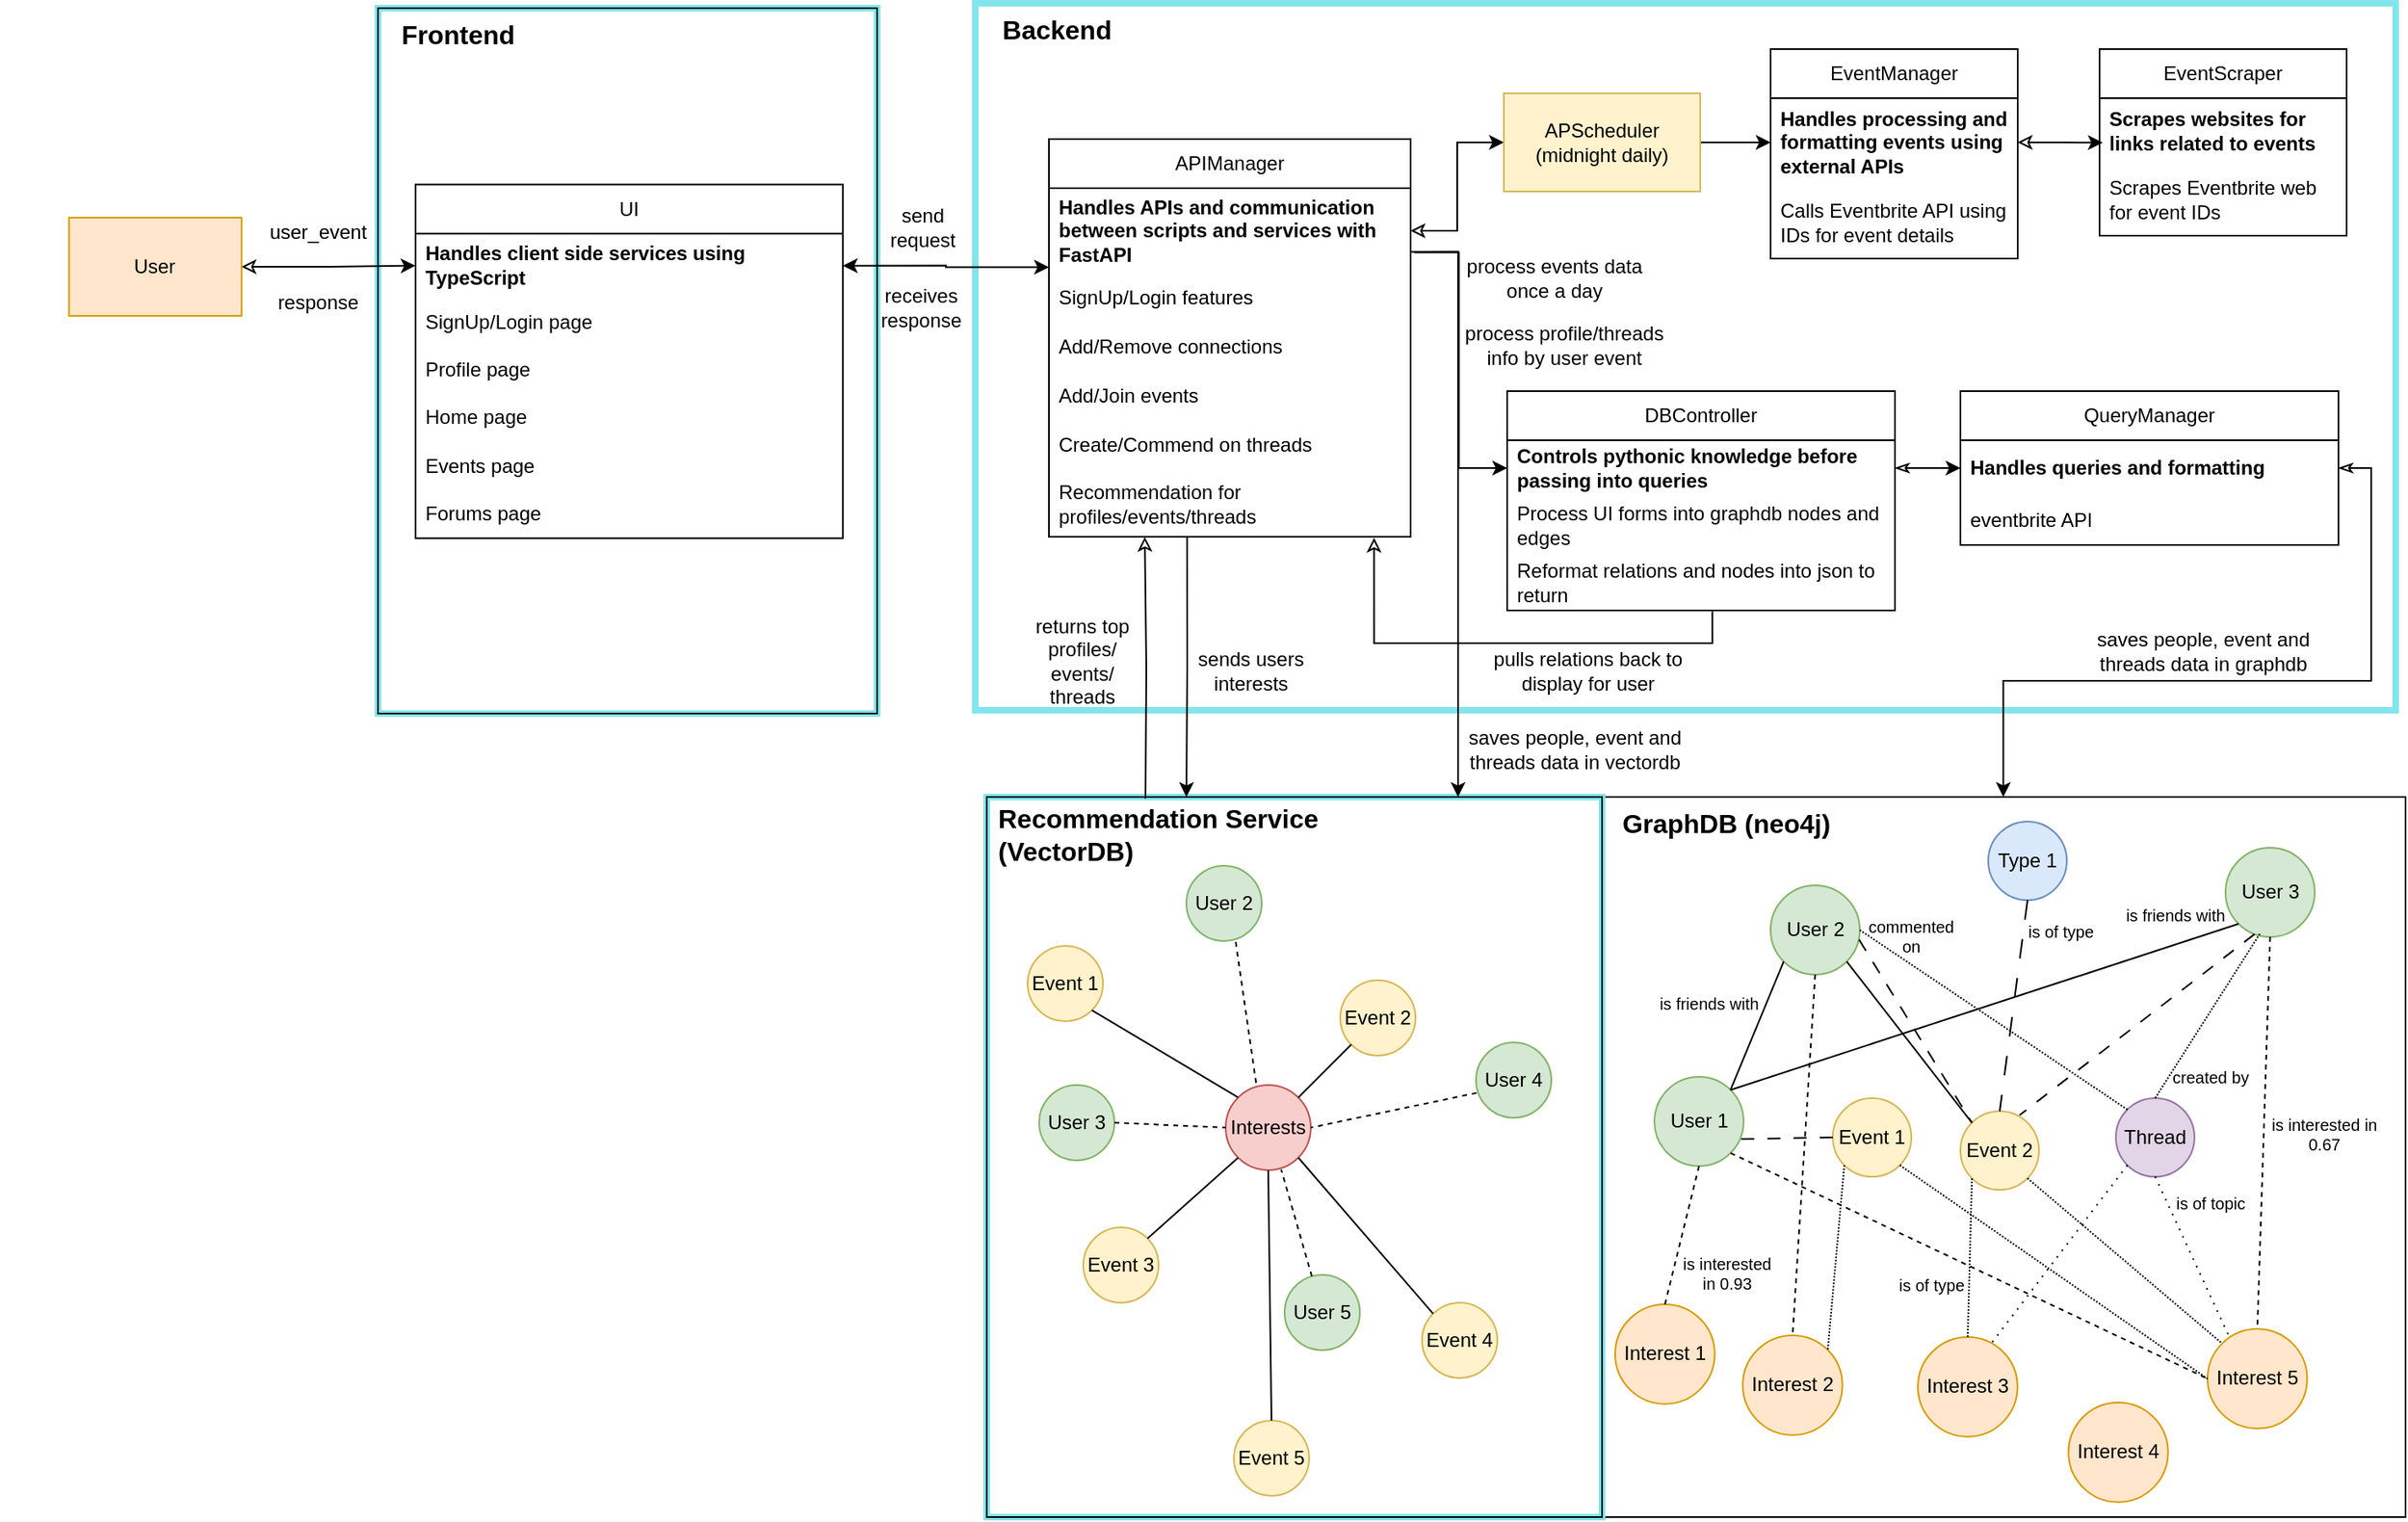 <mxfile version="26.0.14">
  <diagram name="Page-1" id="p_CH6QeepOM8WfI_RDpC">
    <mxGraphModel dx="1866" dy="525" grid="0" gridSize="10" guides="0" tooltips="1" connect="1" arrows="1" fold="1" page="0" pageScale="1" pageWidth="850" pageHeight="1100" math="0" shadow="0">
      <root>
        <mxCell id="0" />
        <mxCell id="1" parent="0" />
        <mxCell id="Jm47MydlCzY3dooI6Hed-61" value="" style="group" vertex="1" connectable="0" parent="1">
          <mxGeometry x="978" y="524" width="491" height="440" as="geometry" />
        </mxCell>
        <mxCell id="Jm47MydlCzY3dooI6Hed-62" value="" style="rounded=0;whiteSpace=wrap;html=1;gradientColor=default;fillColor=none;" vertex="1" parent="Jm47MydlCzY3dooI6Hed-61">
          <mxGeometry x="-0.583" width="491.583" height="440.0" as="geometry" />
        </mxCell>
        <mxCell id="Jm47MydlCzY3dooI6Hed-63" value="GraphDB (neo4j)" style="text;html=1;align=center;verticalAlign=middle;whiteSpace=wrap;rounded=0;fontSize=16;fontStyle=1" vertex="1" parent="Jm47MydlCzY3dooI6Hed-61">
          <mxGeometry x="2.63" y="1" width="146.37" height="29.96" as="geometry" />
        </mxCell>
        <mxCell id="Jm47MydlCzY3dooI6Hed-67" value="User 1" style="ellipse;whiteSpace=wrap;html=1;aspect=fixed;fillColor=#d5e8d4;strokeColor=#82b366;" vertex="1" parent="Jm47MydlCzY3dooI6Hed-61">
          <mxGeometry x="31.997" y="170.997" width="54.501" height="54.501" as="geometry" />
        </mxCell>
        <mxCell id="Jm47MydlCzY3dooI6Hed-69" value="Event 2" style="ellipse;whiteSpace=wrap;html=1;aspect=fixed;fillColor=#fff2cc;strokeColor=#d6b656;" vertex="1" parent="Jm47MydlCzY3dooI6Hed-61">
          <mxGeometry x="219" y="192" width="48" height="48" as="geometry" />
        </mxCell>
        <mxCell id="Jm47MydlCzY3dooI6Hed-95" value="Interest 3" style="ellipse;whiteSpace=wrap;html=1;aspect=fixed;fillColor=#ffe6cc;strokeColor=#d79b00;" vertex="1" parent="Jm47MydlCzY3dooI6Hed-61">
          <mxGeometry x="193.004" y="329.996" width="60.862" height="60.862" as="geometry" />
        </mxCell>
        <mxCell id="Jm47MydlCzY3dooI6Hed-96" value="Interest 2" style="ellipse;whiteSpace=wrap;html=1;aspect=fixed;fillColor=#ffe6cc;strokeColor=#d79b00;" vertex="1" parent="Jm47MydlCzY3dooI6Hed-61">
          <mxGeometry x="85.999" y="329.0" width="60.862" height="60.862" as="geometry" />
        </mxCell>
        <mxCell id="Jm47MydlCzY3dooI6Hed-97" value="User 2" style="ellipse;whiteSpace=wrap;html=1;aspect=fixed;fillColor=#d5e8d4;strokeColor=#82b366;" vertex="1" parent="Jm47MydlCzY3dooI6Hed-61">
          <mxGeometry x="103.001" y="54.0" width="54.501" height="54.501" as="geometry" />
        </mxCell>
        <mxCell id="Jm47MydlCzY3dooI6Hed-98" value="Interest 1" style="ellipse;whiteSpace=wrap;html=1;aspect=fixed;fillColor=#ffe6cc;strokeColor=#d79b00;" vertex="1" parent="Jm47MydlCzY3dooI6Hed-61">
          <mxGeometry x="7.999" y="309.998" width="60.862" height="60.862" as="geometry" />
        </mxCell>
        <mxCell id="Jm47MydlCzY3dooI6Hed-100" value="Interest 4" style="ellipse;whiteSpace=wrap;html=1;aspect=fixed;fillColor=#ffe6cc;strokeColor=#d79b00;" vertex="1" parent="Jm47MydlCzY3dooI6Hed-61">
          <mxGeometry x="284.999" y="370.0" width="60.862" height="60.862" as="geometry" />
        </mxCell>
        <mxCell id="Jm47MydlCzY3dooI6Hed-101" value="Interest 5" style="ellipse;whiteSpace=wrap;html=1;aspect=fixed;fillColor=#ffe6cc;strokeColor=#d79b00;" vertex="1" parent="Jm47MydlCzY3dooI6Hed-61">
          <mxGeometry x="370.002" y="325.002" width="60.862" height="60.862" as="geometry" />
        </mxCell>
        <mxCell id="Jm47MydlCzY3dooI6Hed-108" value="" style="endArrow=none;html=1;rounded=0;entryX=1;entryY=0;entryDx=0;entryDy=0;exitX=0;exitY=1;exitDx=0;exitDy=0;" edge="1" parent="Jm47MydlCzY3dooI6Hed-61" source="Jm47MydlCzY3dooI6Hed-97" target="Jm47MydlCzY3dooI6Hed-67">
          <mxGeometry width="50" height="50" relative="1" as="geometry">
            <mxPoint x="102" y="378" as="sourcePoint" />
            <mxPoint x="78" y="346" as="targetPoint" />
          </mxGeometry>
        </mxCell>
        <mxCell id="Jm47MydlCzY3dooI6Hed-109" value="User 3" style="ellipse;whiteSpace=wrap;html=1;aspect=fixed;fillColor=#d5e8d4;strokeColor=#82b366;" vertex="1" parent="Jm47MydlCzY3dooI6Hed-61">
          <mxGeometry x="381.001" y="31.0" width="54.501" height="54.501" as="geometry" />
        </mxCell>
        <mxCell id="Jm47MydlCzY3dooI6Hed-110" value="Event 1" style="ellipse;whiteSpace=wrap;html=1;aspect=fixed;fillColor=#fff2cc;strokeColor=#d6b656;" vertex="1" parent="Jm47MydlCzY3dooI6Hed-61">
          <mxGeometry x="141" y="184" width="48" height="48" as="geometry" />
        </mxCell>
        <mxCell id="Jm47MydlCzY3dooI6Hed-112" value="" style="endArrow=none;html=1;rounded=0;entryX=1;entryY=0;entryDx=0;entryDy=0;exitX=0;exitY=1;exitDx=0;exitDy=0;dashed=1;dashPattern=1 1;" edge="1" parent="Jm47MydlCzY3dooI6Hed-61" source="Jm47MydlCzY3dooI6Hed-110" target="Jm47MydlCzY3dooI6Hed-96">
          <mxGeometry width="50" height="50" relative="1" as="geometry">
            <mxPoint x="273" y="232" as="sourcePoint" />
            <mxPoint x="191" y="269" as="targetPoint" />
          </mxGeometry>
        </mxCell>
        <mxCell id="Jm47MydlCzY3dooI6Hed-113" value="" style="endArrow=none;html=1;rounded=0;entryX=0;entryY=0;entryDx=0;entryDy=0;exitX=1;exitY=1;exitDx=0;exitDy=0;dashed=1;dashPattern=1 1;" edge="1" parent="Jm47MydlCzY3dooI6Hed-61" source="Jm47MydlCzY3dooI6Hed-69" target="Jm47MydlCzY3dooI6Hed-101">
          <mxGeometry width="50" height="50" relative="1" as="geometry">
            <mxPoint x="319" y="260" as="sourcePoint" />
            <mxPoint x="290" y="302" as="targetPoint" />
          </mxGeometry>
        </mxCell>
        <mxCell id="Jm47MydlCzY3dooI6Hed-114" value="" style="endArrow=none;html=1;rounded=0;entryX=0.5;entryY=0;entryDx=0;entryDy=0;exitX=0;exitY=1;exitDx=0;exitDy=0;dashed=1;dashPattern=1 1;" edge="1" parent="Jm47MydlCzY3dooI6Hed-61" source="Jm47MydlCzY3dooI6Hed-69" target="Jm47MydlCzY3dooI6Hed-95">
          <mxGeometry width="50" height="50" relative="1" as="geometry">
            <mxPoint x="214" y="259" as="sourcePoint" />
            <mxPoint x="267" y="301" as="targetPoint" />
          </mxGeometry>
        </mxCell>
        <mxCell id="Jm47MydlCzY3dooI6Hed-115" value="" style="endArrow=none;html=1;rounded=0;entryX=0;entryY=0.5;entryDx=0;entryDy=0;exitX=1;exitY=1;exitDx=0;exitDy=0;dashed=1;dashPattern=1 1;" edge="1" parent="Jm47MydlCzY3dooI6Hed-61" source="Jm47MydlCzY3dooI6Hed-110" target="Jm47MydlCzY3dooI6Hed-101">
          <mxGeometry width="50" height="50" relative="1" as="geometry">
            <mxPoint x="213" y="252" as="sourcePoint" />
            <mxPoint x="184" y="294" as="targetPoint" />
          </mxGeometry>
        </mxCell>
        <mxCell id="Jm47MydlCzY3dooI6Hed-116" value="" style="endArrow=none;html=1;rounded=0;entryX=0.5;entryY=0;entryDx=0;entryDy=0;exitX=0.5;exitY=1;exitDx=0;exitDy=0;dashed=1;" edge="1" parent="Jm47MydlCzY3dooI6Hed-61" source="Jm47MydlCzY3dooI6Hed-67" target="Jm47MydlCzY3dooI6Hed-98">
          <mxGeometry width="50" height="50" relative="1" as="geometry">
            <mxPoint x="43" y="211" as="sourcePoint" />
            <mxPoint x="14" y="253" as="targetPoint" />
          </mxGeometry>
        </mxCell>
        <mxCell id="Jm47MydlCzY3dooI6Hed-117" value="" style="endArrow=none;html=1;rounded=0;entryX=0;entryY=0.5;entryDx=0;entryDy=0;exitX=1;exitY=1;exitDx=0;exitDy=0;dashed=1;" edge="1" parent="Jm47MydlCzY3dooI6Hed-61" source="Jm47MydlCzY3dooI6Hed-67" target="Jm47MydlCzY3dooI6Hed-101">
          <mxGeometry width="50" height="50" relative="1" as="geometry">
            <mxPoint x="69" y="235" as="sourcePoint" />
            <mxPoint x="62" y="291" as="targetPoint" />
          </mxGeometry>
        </mxCell>
        <mxCell id="Jm47MydlCzY3dooI6Hed-118" value="" style="endArrow=none;html=1;rounded=0;entryX=1;entryY=0;entryDx=0;entryDy=0;exitX=0;exitY=1;exitDx=0;exitDy=0;" edge="1" parent="Jm47MydlCzY3dooI6Hed-61" source="Jm47MydlCzY3dooI6Hed-109" target="Jm47MydlCzY3dooI6Hed-67">
          <mxGeometry width="50" height="50" relative="1" as="geometry">
            <mxPoint x="154" y="106" as="sourcePoint" />
            <mxPoint x="89" y="189" as="targetPoint" />
          </mxGeometry>
        </mxCell>
        <mxCell id="Jm47MydlCzY3dooI6Hed-119" value="" style="endArrow=none;html=1;rounded=0;entryX=0.5;entryY=0;entryDx=0;entryDy=0;exitX=0.5;exitY=1;exitDx=0;exitDy=0;dashed=1;" edge="1" parent="Jm47MydlCzY3dooI6Hed-61" source="Jm47MydlCzY3dooI6Hed-97" target="Jm47MydlCzY3dooI6Hed-96">
          <mxGeometry width="50" height="50" relative="1" as="geometry">
            <mxPoint x="289" y="111" as="sourcePoint" />
            <mxPoint x="89" y="189" as="targetPoint" />
          </mxGeometry>
        </mxCell>
        <mxCell id="Jm47MydlCzY3dooI6Hed-120" value="" style="endArrow=none;html=1;rounded=0;entryX=0;entryY=0;entryDx=0;entryDy=0;exitX=0.992;exitY=0.609;exitDx=0;exitDy=0;dashed=1;exitPerimeter=0;dashPattern=8 8;" edge="1" parent="Jm47MydlCzY3dooI6Hed-61" source="Jm47MydlCzY3dooI6Hed-97" target="Jm47MydlCzY3dooI6Hed-69">
          <mxGeometry width="50" height="50" relative="1" as="geometry">
            <mxPoint x="173" y="114" as="sourcePoint" />
            <mxPoint x="142" y="273" as="targetPoint" />
          </mxGeometry>
        </mxCell>
        <mxCell id="Jm47MydlCzY3dooI6Hed-121" value="" style="endArrow=none;html=1;rounded=0;exitX=0.5;exitY=1;exitDx=0;exitDy=0;dashed=1;entryX=0.5;entryY=0;entryDx=0;entryDy=0;" edge="1" parent="Jm47MydlCzY3dooI6Hed-61" source="Jm47MydlCzY3dooI6Hed-109" target="Jm47MydlCzY3dooI6Hed-101">
          <mxGeometry width="50" height="50" relative="1" as="geometry">
            <mxPoint x="193" y="106" as="sourcePoint" />
            <mxPoint x="403" y="300" as="targetPoint" />
          </mxGeometry>
        </mxCell>
        <mxCell id="Jm47MydlCzY3dooI6Hed-122" value="" style="endArrow=none;html=1;rounded=0;entryX=0.753;entryY=0.05;entryDx=0;entryDy=0;exitX=0.325;exitY=0.969;exitDx=0;exitDy=0;exitPerimeter=0;dashed=1;dashPattern=8 8;entryPerimeter=0;" edge="1" parent="Jm47MydlCzY3dooI6Hed-61" source="Jm47MydlCzY3dooI6Hed-109" target="Jm47MydlCzY3dooI6Hed-69">
          <mxGeometry width="50" height="50" relative="1" as="geometry">
            <mxPoint x="337" y="120" as="sourcePoint" />
            <mxPoint x="89" y="189" as="targetPoint" />
          </mxGeometry>
        </mxCell>
        <mxCell id="Jm47MydlCzY3dooI6Hed-123" value="" style="endArrow=none;html=1;rounded=0;entryX=0;entryY=0;entryDx=0;entryDy=0;exitX=1;exitY=1;exitDx=0;exitDy=0;" edge="1" parent="Jm47MydlCzY3dooI6Hed-61" source="Jm47MydlCzY3dooI6Hed-97" target="Jm47MydlCzY3dooI6Hed-69">
          <mxGeometry width="50" height="50" relative="1" as="geometry">
            <mxPoint x="251" y="102" as="sourcePoint" />
            <mxPoint x="236" y="190" as="targetPoint" />
          </mxGeometry>
        </mxCell>
        <mxCell id="Jm47MydlCzY3dooI6Hed-125" value="" style="endArrow=none;html=1;rounded=0;entryX=0;entryY=0.5;entryDx=0;entryDy=0;exitX=0.973;exitY=0.697;exitDx=0;exitDy=0;dashed=1;exitPerimeter=0;dashPattern=8 8;" edge="1" parent="Jm47MydlCzY3dooI6Hed-61" source="Jm47MydlCzY3dooI6Hed-67" target="Jm47MydlCzY3dooI6Hed-110">
          <mxGeometry width="50" height="50" relative="1" as="geometry">
            <mxPoint x="94" y="199" as="sourcePoint" />
            <mxPoint x="209" y="328" as="targetPoint" />
          </mxGeometry>
        </mxCell>
        <mxCell id="Jm47MydlCzY3dooI6Hed-128" value="is friends with" style="text;html=1;align=center;verticalAlign=middle;whiteSpace=wrap;rounded=0;fontSize=10;" vertex="1" parent="Jm47MydlCzY3dooI6Hed-61">
          <mxGeometry x="22" y="111" width="87" height="30" as="geometry" />
        </mxCell>
        <mxCell id="Jm47MydlCzY3dooI6Hed-129" value="is interested in&lt;div&gt;0.67&lt;/div&gt;" style="text;html=1;align=center;verticalAlign=middle;whiteSpace=wrap;rounded=0;fontSize=10;" vertex="1" parent="Jm47MydlCzY3dooI6Hed-61">
          <mxGeometry x="398" y="191" width="87" height="30" as="geometry" />
        </mxCell>
        <mxCell id="Jm47MydlCzY3dooI6Hed-130" value="is of type" style="text;html=1;align=center;verticalAlign=middle;whiteSpace=wrap;rounded=0;fontSize=10;" vertex="1" parent="Jm47MydlCzY3dooI6Hed-61">
          <mxGeometry x="167" y="283" width="69" height="30" as="geometry" />
        </mxCell>
        <mxCell id="Jm47MydlCzY3dooI6Hed-135" value="Type 1" style="ellipse;whiteSpace=wrap;html=1;aspect=fixed;fillColor=#dae8fc;strokeColor=#6c8ebf;" vertex="1" parent="Jm47MydlCzY3dooI6Hed-61">
          <mxGeometry x="236" y="15" width="48" height="48" as="geometry" />
        </mxCell>
        <mxCell id="Jm47MydlCzY3dooI6Hed-137" value="" style="endArrow=none;html=1;rounded=0;exitX=0.5;exitY=1;exitDx=0;exitDy=0;dashed=1;entryX=0.5;entryY=0;entryDx=0;entryDy=0;dashPattern=12 12;" edge="1" parent="Jm47MydlCzY3dooI6Hed-61" source="Jm47MydlCzY3dooI6Hed-135" target="Jm47MydlCzY3dooI6Hed-69">
          <mxGeometry width="50" height="50" relative="1" as="geometry">
            <mxPoint x="356" y="128" as="sourcePoint" />
            <mxPoint x="412" y="288" as="targetPoint" />
          </mxGeometry>
        </mxCell>
        <mxCell id="Jm47MydlCzY3dooI6Hed-138" value="is of type" style="text;html=1;align=center;verticalAlign=middle;whiteSpace=wrap;rounded=0;fontSize=10;" vertex="1" parent="Jm47MydlCzY3dooI6Hed-61">
          <mxGeometry x="237" y="67" width="87" height="30" as="geometry" />
        </mxCell>
        <mxCell id="Jm47MydlCzY3dooI6Hed-140" value="Thread" style="ellipse;whiteSpace=wrap;html=1;aspect=fixed;fillColor=#e1d5e7;strokeColor=#9673a6;" vertex="1" parent="Jm47MydlCzY3dooI6Hed-61">
          <mxGeometry x="314" y="184" width="48" height="48" as="geometry" />
        </mxCell>
        <mxCell id="Jm47MydlCzY3dooI6Hed-141" value="" style="endArrow=none;html=1;rounded=0;entryX=0.212;entryY=0.067;entryDx=0;entryDy=0;exitX=0.5;exitY=1;exitDx=0;exitDy=0;dashed=1;dashPattern=1 4;entryPerimeter=0;" edge="1" parent="Jm47MydlCzY3dooI6Hed-61" source="Jm47MydlCzY3dooI6Hed-140" target="Jm47MydlCzY3dooI6Hed-101">
          <mxGeometry width="50" height="50" relative="1" as="geometry">
            <mxPoint x="380" y="89" as="sourcePoint" />
            <mxPoint x="265" y="204" as="targetPoint" />
          </mxGeometry>
        </mxCell>
        <mxCell id="Jm47MydlCzY3dooI6Hed-144" value="" style="endArrow=none;html=1;rounded=0;entryX=0.388;entryY=0.96;entryDx=0;entryDy=0;exitX=0.5;exitY=0;exitDx=0;exitDy=0;dashed=1;dashPattern=1 1;entryPerimeter=0;" edge="1" parent="Jm47MydlCzY3dooI6Hed-61" source="Jm47MydlCzY3dooI6Hed-140" target="Jm47MydlCzY3dooI6Hed-109">
          <mxGeometry width="50" height="50" relative="1" as="geometry">
            <mxPoint x="365" y="235" as="sourcePoint" />
            <mxPoint x="405" y="312" as="targetPoint" />
          </mxGeometry>
        </mxCell>
        <mxCell id="Jm47MydlCzY3dooI6Hed-145" value="" style="endArrow=none;html=1;rounded=0;entryX=1;entryY=0.5;entryDx=0;entryDy=0;exitX=0;exitY=0;exitDx=0;exitDy=0;dashed=1;dashPattern=1 1;" edge="1" parent="Jm47MydlCzY3dooI6Hed-61" source="Jm47MydlCzY3dooI6Hed-140" target="Jm47MydlCzY3dooI6Hed-97">
          <mxGeometry width="50" height="50" relative="1" as="geometry">
            <mxPoint x="348" y="194" as="sourcePoint" />
            <mxPoint x="383" y="88" as="targetPoint" />
          </mxGeometry>
        </mxCell>
        <mxCell id="Jm47MydlCzY3dooI6Hed-146" value="created by" style="text;html=1;align=center;verticalAlign=middle;whiteSpace=wrap;rounded=0;fontSize=10;" vertex="1" parent="Jm47MydlCzY3dooI6Hed-61">
          <mxGeometry x="347" y="156" width="50" height="30" as="geometry" />
        </mxCell>
        <mxCell id="Jm47MydlCzY3dooI6Hed-147" value="commented on" style="text;html=1;align=center;verticalAlign=middle;whiteSpace=wrap;rounded=0;fontSize=10;" vertex="1" parent="Jm47MydlCzY3dooI6Hed-61">
          <mxGeometry x="164" y="70" width="50" height="30" as="geometry" />
        </mxCell>
        <mxCell id="Jm47MydlCzY3dooI6Hed-194" value="is of topic" style="text;html=1;align=center;verticalAlign=middle;whiteSpace=wrap;rounded=0;fontSize=10;" vertex="1" parent="Jm47MydlCzY3dooI6Hed-61">
          <mxGeometry x="347" y="233" width="50" height="30" as="geometry" />
        </mxCell>
        <mxCell id="Jm47MydlCzY3dooI6Hed-143" value="" style="endArrow=none;html=1;rounded=0;exitX=0;exitY=1;exitDx=0;exitDy=0;dashed=1;dashPattern=1 4;" edge="1" parent="Jm47MydlCzY3dooI6Hed-61" source="Jm47MydlCzY3dooI6Hed-140">
          <mxGeometry width="50" height="50" relative="1" as="geometry">
            <mxPoint x="329" y="239" as="sourcePoint" />
            <mxPoint x="237" y="335" as="targetPoint" />
          </mxGeometry>
        </mxCell>
        <mxCell id="Jm47MydlCzY3dooI6Hed-196" value="is interested in&amp;nbsp;&lt;span style=&quot;background-color: transparent; color: light-dark(rgb(0, 0, 0), rgb(255, 255, 255));&quot;&gt;0.93&lt;/span&gt;" style="text;html=1;align=center;verticalAlign=middle;whiteSpace=wrap;rounded=0;fontSize=10;" vertex="1" parent="Jm47MydlCzY3dooI6Hed-61">
          <mxGeometry x="47" y="276" width="59" height="30" as="geometry" />
        </mxCell>
        <mxCell id="Jm47MydlCzY3dooI6Hed-198" value="is friends with" style="text;html=1;align=center;verticalAlign=middle;whiteSpace=wrap;rounded=0;fontSize=10;" vertex="1" parent="Jm47MydlCzY3dooI6Hed-61">
          <mxGeometry x="307" y="57" width="87" height="30" as="geometry" />
        </mxCell>
        <mxCell id="Jm47MydlCzY3dooI6Hed-36" value="Frontend" style="text;html=1;align=center;verticalAlign=middle;whiteSpace=wrap;rounded=0;fontSize=16;fontStyle=1" vertex="1" parent="1">
          <mxGeometry x="234" y="43" width="90" height="30" as="geometry" />
        </mxCell>
        <mxCell id="Jm47MydlCzY3dooI6Hed-53" value="" style="group;strokeWidth=4;strokeColor=light-dark(#83e5ec, #ededed);" vertex="1" connectable="0" parent="1">
          <mxGeometry x="602" y="524" width="376" height="440" as="geometry" />
        </mxCell>
        <mxCell id="Jm47MydlCzY3dooI6Hed-42" value="" style="rounded=0;whiteSpace=wrap;html=1;gradientColor=default;fillColor=none;" vertex="1" parent="Jm47MydlCzY3dooI6Hed-53">
          <mxGeometry width="376" height="440" as="geometry" />
        </mxCell>
        <mxCell id="Jm47MydlCzY3dooI6Hed-44" value="Recommendation Service (VectorDB)" style="text;html=1;align=left;verticalAlign=middle;whiteSpace=wrap;rounded=0;fontSize=16;fontStyle=1" vertex="1" parent="Jm47MydlCzY3dooI6Hed-53">
          <mxGeometry x="5.01" y="1" width="231.99" height="43" as="geometry" />
        </mxCell>
        <mxCell id="Jm47MydlCzY3dooI6Hed-204" value="Event 3" style="ellipse;whiteSpace=wrap;html=1;aspect=fixed;fillColor=#fff2cc;strokeColor=#d6b656;" vertex="1" parent="Jm47MydlCzY3dooI6Hed-53">
          <mxGeometry x="59" y="263" width="46" height="46" as="geometry" />
        </mxCell>
        <mxCell id="Jm47MydlCzY3dooI6Hed-212" value="Interests" style="ellipse;whiteSpace=wrap;html=1;aspect=fixed;fillColor=#f8cecc;strokeColor=#b85450;" vertex="1" parent="Jm47MydlCzY3dooI6Hed-53">
          <mxGeometry x="146" y="176" width="52" height="52" as="geometry" />
        </mxCell>
        <mxCell id="Jm47MydlCzY3dooI6Hed-213" value="Event 4" style="ellipse;whiteSpace=wrap;html=1;aspect=fixed;fillColor=#fff2cc;strokeColor=#d6b656;" vertex="1" parent="Jm47MydlCzY3dooI6Hed-53">
          <mxGeometry x="266" y="309" width="46" height="46" as="geometry" />
        </mxCell>
        <mxCell id="Jm47MydlCzY3dooI6Hed-214" value="Event 1" style="ellipse;whiteSpace=wrap;html=1;aspect=fixed;fillColor=#fff2cc;strokeColor=#d6b656;" vertex="1" parent="Jm47MydlCzY3dooI6Hed-53">
          <mxGeometry x="25" y="91" width="46" height="46" as="geometry" />
        </mxCell>
        <mxCell id="Jm47MydlCzY3dooI6Hed-215" value="Event 2" style="ellipse;whiteSpace=wrap;html=1;aspect=fixed;fillColor=#fff2cc;strokeColor=#d6b656;" vertex="1" parent="Jm47MydlCzY3dooI6Hed-53">
          <mxGeometry x="216" y="112" width="46" height="46" as="geometry" />
        </mxCell>
        <mxCell id="Jm47MydlCzY3dooI6Hed-216" value="Event 5" style="ellipse;whiteSpace=wrap;html=1;aspect=fixed;fillColor=#fff2cc;strokeColor=#d6b656;" vertex="1" parent="Jm47MydlCzY3dooI6Hed-53">
          <mxGeometry x="151" y="381" width="46" height="46" as="geometry" />
        </mxCell>
        <mxCell id="Jm47MydlCzY3dooI6Hed-217" value="" style="endArrow=none;html=1;rounded=0;entryX=0;entryY=0;entryDx=0;entryDy=0;exitX=1;exitY=1;exitDx=0;exitDy=0;" edge="1" parent="Jm47MydlCzY3dooI6Hed-53" source="Jm47MydlCzY3dooI6Hed-214" target="Jm47MydlCzY3dooI6Hed-212">
          <mxGeometry width="50" height="50" relative="1" as="geometry">
            <mxPoint x="220" y="185" as="sourcePoint" />
            <mxPoint x="188" y="263" as="targetPoint" />
          </mxGeometry>
        </mxCell>
        <mxCell id="Jm47MydlCzY3dooI6Hed-218" value="" style="endArrow=none;html=1;rounded=0;entryX=0;entryY=1;entryDx=0;entryDy=0;exitX=1;exitY=0;exitDx=0;exitDy=0;" edge="1" parent="Jm47MydlCzY3dooI6Hed-53" source="Jm47MydlCzY3dooI6Hed-204" target="Jm47MydlCzY3dooI6Hed-212">
          <mxGeometry width="50" height="50" relative="1" as="geometry">
            <mxPoint x="74" y="140" as="sourcePoint" />
            <mxPoint x="164" y="194" as="targetPoint" />
          </mxGeometry>
        </mxCell>
        <mxCell id="Jm47MydlCzY3dooI6Hed-219" value="" style="endArrow=none;html=1;rounded=0;entryX=0.5;entryY=1;entryDx=0;entryDy=0;exitX=0.5;exitY=0;exitDx=0;exitDy=0;" edge="1" parent="Jm47MydlCzY3dooI6Hed-53" source="Jm47MydlCzY3dooI6Hed-216" target="Jm47MydlCzY3dooI6Hed-212">
          <mxGeometry width="50" height="50" relative="1" as="geometry">
            <mxPoint x="108" y="280" as="sourcePoint" />
            <mxPoint x="164" y="230" as="targetPoint" />
          </mxGeometry>
        </mxCell>
        <mxCell id="Jm47MydlCzY3dooI6Hed-220" value="" style="endArrow=none;html=1;rounded=0;entryX=1;entryY=1;entryDx=0;entryDy=0;exitX=0;exitY=0;exitDx=0;exitDy=0;" edge="1" parent="Jm47MydlCzY3dooI6Hed-53" source="Jm47MydlCzY3dooI6Hed-213" target="Jm47MydlCzY3dooI6Hed-212">
          <mxGeometry width="50" height="50" relative="1" as="geometry">
            <mxPoint x="184" y="391" as="sourcePoint" />
            <mxPoint x="182" y="238" as="targetPoint" />
          </mxGeometry>
        </mxCell>
        <mxCell id="Jm47MydlCzY3dooI6Hed-221" value="" style="endArrow=none;html=1;rounded=0;entryX=0;entryY=1;entryDx=0;entryDy=0;exitX=1;exitY=0;exitDx=0;exitDy=0;" edge="1" parent="Jm47MydlCzY3dooI6Hed-53" source="Jm47MydlCzY3dooI6Hed-212" target="Jm47MydlCzY3dooI6Hed-215">
          <mxGeometry width="50" height="50" relative="1" as="geometry">
            <mxPoint x="283" y="326" as="sourcePoint" />
            <mxPoint x="200" y="230" as="targetPoint" />
          </mxGeometry>
        </mxCell>
        <mxCell id="Jm47MydlCzY3dooI6Hed-222" value="User 2" style="ellipse;whiteSpace=wrap;html=1;aspect=fixed;fillColor=#d5e8d4;strokeColor=#82b366;" vertex="1" parent="Jm47MydlCzY3dooI6Hed-53">
          <mxGeometry x="122" y="42" width="46" height="46" as="geometry" />
        </mxCell>
        <mxCell id="Jm47MydlCzY3dooI6Hed-224" value="User 3" style="ellipse;whiteSpace=wrap;html=1;aspect=fixed;fillColor=#d5e8d4;strokeColor=#82b366;" vertex="1" parent="Jm47MydlCzY3dooI6Hed-53">
          <mxGeometry x="32" y="176" width="46" height="46" as="geometry" />
        </mxCell>
        <mxCell id="Jm47MydlCzY3dooI6Hed-225" value="User 5" style="ellipse;whiteSpace=wrap;html=1;aspect=fixed;fillColor=#d5e8d4;strokeColor=#82b366;" vertex="1" parent="Jm47MydlCzY3dooI6Hed-53">
          <mxGeometry x="182" y="292" width="46" height="46" as="geometry" />
        </mxCell>
        <mxCell id="Jm47MydlCzY3dooI6Hed-226" value="User 4" style="ellipse;whiteSpace=wrap;html=1;aspect=fixed;fillColor=#d5e8d4;strokeColor=#82b366;" vertex="1" parent="Jm47MydlCzY3dooI6Hed-53">
          <mxGeometry x="299" y="150" width="46" height="46" as="geometry" />
        </mxCell>
        <mxCell id="Jm47MydlCzY3dooI6Hed-227" value="" style="endArrow=none;html=1;rounded=0;entryX=0.363;entryY=0.013;entryDx=0;entryDy=0;exitX=0.655;exitY=1.013;exitDx=0;exitDy=0;exitPerimeter=0;entryPerimeter=0;dashed=1;" edge="1" parent="Jm47MydlCzY3dooI6Hed-53" source="Jm47MydlCzY3dooI6Hed-222" target="Jm47MydlCzY3dooI6Hed-212">
          <mxGeometry width="50" height="50" relative="1" as="geometry">
            <mxPoint x="74" y="140" as="sourcePoint" />
            <mxPoint x="164" y="194" as="targetPoint" />
          </mxGeometry>
        </mxCell>
        <mxCell id="Jm47MydlCzY3dooI6Hed-228" value="" style="endArrow=none;html=1;rounded=0;entryX=0;entryY=0.5;entryDx=0;entryDy=0;exitX=1;exitY=0.5;exitDx=0;exitDy=0;dashed=1;" edge="1" parent="Jm47MydlCzY3dooI6Hed-53" source="Jm47MydlCzY3dooI6Hed-224" target="Jm47MydlCzY3dooI6Hed-212">
          <mxGeometry width="50" height="50" relative="1" as="geometry">
            <mxPoint x="162" y="99" as="sourcePoint" />
            <mxPoint x="175" y="187" as="targetPoint" />
          </mxGeometry>
        </mxCell>
        <mxCell id="Jm47MydlCzY3dooI6Hed-229" value="" style="endArrow=none;html=1;rounded=0;entryX=0.653;entryY=0.994;entryDx=0;entryDy=0;dashed=1;entryPerimeter=0;" edge="1" parent="Jm47MydlCzY3dooI6Hed-53" source="Jm47MydlCzY3dooI6Hed-225" target="Jm47MydlCzY3dooI6Hed-212">
          <mxGeometry width="50" height="50" relative="1" as="geometry">
            <mxPoint x="88" y="209" as="sourcePoint" />
            <mxPoint x="156" y="212" as="targetPoint" />
          </mxGeometry>
        </mxCell>
        <mxCell id="Jm47MydlCzY3dooI6Hed-230" value="" style="endArrow=none;html=1;rounded=0;entryX=1;entryY=0.5;entryDx=0;entryDy=0;dashed=1;exitX=0.007;exitY=0.67;exitDx=0;exitDy=0;exitPerimeter=0;" edge="1" parent="Jm47MydlCzY3dooI6Hed-53" source="Jm47MydlCzY3dooI6Hed-226" target="Jm47MydlCzY3dooI6Hed-212">
          <mxGeometry width="50" height="50" relative="1" as="geometry">
            <mxPoint x="209" y="303" as="sourcePoint" />
            <mxPoint x="190" y="238" as="targetPoint" />
          </mxGeometry>
        </mxCell>
        <mxCell id="Jm47MydlCzY3dooI6Hed-55" value="" style="group;strokeColor=light-dark(#83e5ec, #ededed);strokeWidth=4;" vertex="1" connectable="0" parent="1">
          <mxGeometry x="230" y="42" width="305" height="431" as="geometry" />
        </mxCell>
        <mxCell id="Jm47MydlCzY3dooI6Hed-35" value="" style="rounded=0;whiteSpace=wrap;html=1;gradientColor=default;fillColor=none;" vertex="1" parent="Jm47MydlCzY3dooI6Hed-55">
          <mxGeometry width="305" height="431" as="geometry" />
        </mxCell>
        <mxCell id="Jm47MydlCzY3dooI6Hed-12" value="UI" style="swimlane;fontStyle=0;childLayout=stackLayout;horizontal=1;startSize=30;horizontalStack=0;resizeParent=1;resizeParentMax=0;resizeLast=0;collapsible=1;marginBottom=0;whiteSpace=wrap;html=1;" vertex="1" parent="Jm47MydlCzY3dooI6Hed-55">
          <mxGeometry x="22.921" y="107.75" width="261.162" height="216.114" as="geometry" />
        </mxCell>
        <mxCell id="Jm47MydlCzY3dooI6Hed-13" value="Handles client side services using TypeScript" style="text;strokeColor=none;fillColor=none;align=left;verticalAlign=middle;spacingLeft=4;spacingRight=4;overflow=hidden;points=[[0,0.5],[1,0.5]];portConstraint=eastwest;rotatable=0;whiteSpace=wrap;html=1;fontStyle=1" vertex="1" parent="Jm47MydlCzY3dooI6Hed-12">
          <mxGeometry y="30" width="261.162" height="39.182" as="geometry" />
        </mxCell>
        <mxCell id="Jm47MydlCzY3dooI6Hed-39" value="SignUp/Login page" style="text;strokeColor=none;fillColor=none;align=left;verticalAlign=middle;spacingLeft=4;spacingRight=4;overflow=hidden;points=[[0,0.5],[1,0.5]];portConstraint=eastwest;rotatable=0;whiteSpace=wrap;html=1;" vertex="1" parent="Jm47MydlCzY3dooI6Hed-12">
          <mxGeometry y="69.182" width="261.162" height="29.386" as="geometry" />
        </mxCell>
        <mxCell id="Jm47MydlCzY3dooI6Hed-40" value="Profile page" style="text;strokeColor=none;fillColor=none;align=left;verticalAlign=middle;spacingLeft=4;spacingRight=4;overflow=hidden;points=[[0,0.5],[1,0.5]];portConstraint=eastwest;rotatable=0;whiteSpace=wrap;html=1;" vertex="1" parent="Jm47MydlCzY3dooI6Hed-12">
          <mxGeometry y="98.568" width="261.162" height="29.386" as="geometry" />
        </mxCell>
        <mxCell id="Jm47MydlCzY3dooI6Hed-41" value="Home page" style="text;strokeColor=none;fillColor=none;align=left;verticalAlign=middle;spacingLeft=4;spacingRight=4;overflow=hidden;points=[[0,0.5],[1,0.5]];portConstraint=eastwest;rotatable=0;whiteSpace=wrap;html=1;" vertex="1" parent="Jm47MydlCzY3dooI6Hed-12">
          <mxGeometry y="127.955" width="261.162" height="29.386" as="geometry" />
        </mxCell>
        <mxCell id="Jm47MydlCzY3dooI6Hed-14" value="Events page" style="text;strokeColor=none;fillColor=none;align=left;verticalAlign=middle;spacingLeft=4;spacingRight=4;overflow=hidden;points=[[0,0.5],[1,0.5]];portConstraint=eastwest;rotatable=0;whiteSpace=wrap;html=1;" vertex="1" parent="Jm47MydlCzY3dooI6Hed-12">
          <mxGeometry y="157.341" width="261.162" height="29.386" as="geometry" />
        </mxCell>
        <mxCell id="Jm47MydlCzY3dooI6Hed-15" value="Forums page" style="text;strokeColor=none;fillColor=none;align=left;verticalAlign=middle;spacingLeft=4;spacingRight=4;overflow=hidden;points=[[0,0.5],[1,0.5]];portConstraint=eastwest;rotatable=0;whiteSpace=wrap;html=1;" vertex="1" parent="Jm47MydlCzY3dooI6Hed-12">
          <mxGeometry y="186.727" width="261.162" height="29.386" as="geometry" />
        </mxCell>
        <mxCell id="Jm47MydlCzY3dooI6Hed-56" value="" style="group" vertex="1" connectable="0" parent="1">
          <mxGeometry x="-1" y="164" width="203" height="73" as="geometry" />
        </mxCell>
        <mxCell id="Jm47MydlCzY3dooI6Hed-50" style="edgeStyle=orthogonalEdgeStyle;rounded=0;orthogonalLoop=1;jettySize=auto;html=1;exitX=1;exitY=0.5;exitDx=0;exitDy=0;entryX=0;entryY=0.5;entryDx=0;entryDy=0;startArrow=classic;startFill=0;" edge="1" parent="Jm47MydlCzY3dooI6Hed-56" source="Jm47MydlCzY3dooI6Hed-49" target="Jm47MydlCzY3dooI6Hed-13">
          <mxGeometry relative="1" as="geometry" />
        </mxCell>
        <mxCell id="Jm47MydlCzY3dooI6Hed-49" value="User" style="rounded=0;whiteSpace=wrap;html=1;fillColor=#ffe6cc;strokeColor=#d79b00;" vertex="1" parent="Jm47MydlCzY3dooI6Hed-56">
          <mxGeometry x="42.182" y="6" width="105.455" height="60" as="geometry" />
        </mxCell>
        <mxCell id="Jm47MydlCzY3dooI6Hed-51" value="user_event" style="text;html=1;align=center;verticalAlign=middle;whiteSpace=wrap;rounded=0;" vertex="1" parent="Jm47MydlCzY3dooI6Hed-56">
          <mxGeometry x="167.848" width="52.727" height="30" as="geometry" />
        </mxCell>
        <mxCell id="Jm47MydlCzY3dooI6Hed-52" value="response" style="text;html=1;align=center;verticalAlign=middle;whiteSpace=wrap;rounded=0;" vertex="1" parent="Jm47MydlCzY3dooI6Hed-56">
          <mxGeometry x="167.848" y="43" width="52.727" height="30" as="geometry" />
        </mxCell>
        <mxCell id="Jm47MydlCzY3dooI6Hed-38" value="" style="rounded=0;whiteSpace=wrap;html=1;gradientColor=default;fillColor=none;strokeWidth=4;strokeColor=light-dark(#83e5ec, #ededed);" vertex="1" parent="1">
          <mxGeometry x="595" y="39" width="868" height="432" as="geometry" />
        </mxCell>
        <mxCell id="Jm47MydlCzY3dooI6Hed-16" value="APIManager" style="swimlane;fontStyle=0;childLayout=stackLayout;horizontal=1;startSize=30;horizontalStack=0;resizeParent=1;resizeParentMax=0;resizeLast=0;collapsible=1;marginBottom=0;whiteSpace=wrap;html=1;" vertex="1" parent="1">
          <mxGeometry x="640" y="122" width="221" height="243" as="geometry" />
        </mxCell>
        <mxCell id="Jm47MydlCzY3dooI6Hed-18" value="Handles APIs and communication between scripts and services with FastAPI" style="text;strokeColor=none;fillColor=none;align=left;verticalAlign=middle;spacingLeft=4;spacingRight=4;overflow=hidden;points=[[0,0.5],[1,0.5]];portConstraint=eastwest;rotatable=0;whiteSpace=wrap;html=1;fontStyle=1" vertex="1" parent="Jm47MydlCzY3dooI6Hed-16">
          <mxGeometry y="30" width="221" height="52" as="geometry" />
        </mxCell>
        <mxCell id="Jm47MydlCzY3dooI6Hed-45" value="SignUp/Login features" style="text;strokeColor=none;fillColor=none;align=left;verticalAlign=middle;spacingLeft=4;spacingRight=4;overflow=hidden;points=[[0,0.5],[1,0.5]];portConstraint=eastwest;rotatable=0;whiteSpace=wrap;html=1;" vertex="1" parent="Jm47MydlCzY3dooI6Hed-16">
          <mxGeometry y="82" width="221" height="30" as="geometry" />
        </mxCell>
        <mxCell id="Jm47MydlCzY3dooI6Hed-26" value="Add/Remove connections" style="text;strokeColor=none;fillColor=none;align=left;verticalAlign=middle;spacingLeft=4;spacingRight=4;overflow=hidden;points=[[0,0.5],[1,0.5]];portConstraint=eastwest;rotatable=0;whiteSpace=wrap;html=1;" vertex="1" parent="Jm47MydlCzY3dooI6Hed-16">
          <mxGeometry y="112" width="221" height="30" as="geometry" />
        </mxCell>
        <mxCell id="Jm47MydlCzY3dooI6Hed-27" value="Add/Join events" style="text;strokeColor=none;fillColor=none;align=left;verticalAlign=middle;spacingLeft=4;spacingRight=4;overflow=hidden;points=[[0,0.5],[1,0.5]];portConstraint=eastwest;rotatable=0;whiteSpace=wrap;html=1;" vertex="1" parent="Jm47MydlCzY3dooI6Hed-16">
          <mxGeometry y="142" width="221" height="30" as="geometry" />
        </mxCell>
        <mxCell id="Jm47MydlCzY3dooI6Hed-28" value="Create/Commend on threads" style="text;strokeColor=none;fillColor=none;align=left;verticalAlign=middle;spacingLeft=4;spacingRight=4;overflow=hidden;points=[[0,0.5],[1,0.5]];portConstraint=eastwest;rotatable=0;whiteSpace=wrap;html=1;" vertex="1" parent="Jm47MydlCzY3dooI6Hed-16">
          <mxGeometry y="172" width="221" height="30" as="geometry" />
        </mxCell>
        <mxCell id="Jm47MydlCzY3dooI6Hed-87" value="Recommendation for profiles/events/threads" style="text;strokeColor=none;fillColor=none;align=left;verticalAlign=middle;spacingLeft=4;spacingRight=4;overflow=hidden;points=[[0,0.5],[1,0.5]];portConstraint=eastwest;rotatable=0;whiteSpace=wrap;html=1;" vertex="1" parent="Jm47MydlCzY3dooI6Hed-16">
          <mxGeometry y="202" width="221" height="41" as="geometry" />
        </mxCell>
        <mxCell id="Jm47MydlCzY3dooI6Hed-21" value="EventManager" style="swimlane;fontStyle=0;childLayout=stackLayout;horizontal=1;startSize=30;horizontalStack=0;resizeParent=1;resizeParentMax=0;resizeLast=0;collapsible=1;marginBottom=0;whiteSpace=wrap;html=1;" vertex="1" parent="1">
          <mxGeometry x="1081" y="67" width="151" height="128" as="geometry" />
        </mxCell>
        <mxCell id="Jm47MydlCzY3dooI6Hed-22" value="Handles processing and formatting events using external APIs" style="text;strokeColor=none;fillColor=none;align=left;verticalAlign=middle;spacingLeft=4;spacingRight=4;overflow=hidden;points=[[0,0.5],[1,0.5]];portConstraint=eastwest;rotatable=0;whiteSpace=wrap;html=1;fontStyle=1" vertex="1" parent="Jm47MydlCzY3dooI6Hed-21">
          <mxGeometry y="30" width="151" height="54" as="geometry" />
        </mxCell>
        <mxCell id="Jm47MydlCzY3dooI6Hed-46" value="Calls Eventbrite API using IDs for event details" style="text;strokeColor=none;fillColor=none;align=left;verticalAlign=middle;spacingLeft=4;spacingRight=4;overflow=hidden;points=[[0,0.5],[1,0.5]];portConstraint=eastwest;rotatable=0;whiteSpace=wrap;html=1;" vertex="1" parent="Jm47MydlCzY3dooI6Hed-21">
          <mxGeometry y="84" width="151" height="44" as="geometry" />
        </mxCell>
        <mxCell id="Jm47MydlCzY3dooI6Hed-24" value="DBController" style="swimlane;fontStyle=0;childLayout=stackLayout;horizontal=1;startSize=30;horizontalStack=0;resizeParent=1;resizeParentMax=0;resizeLast=0;collapsible=1;marginBottom=0;whiteSpace=wrap;html=1;" vertex="1" parent="1">
          <mxGeometry x="920" y="276" width="237" height="134" as="geometry" />
        </mxCell>
        <mxCell id="Jm47MydlCzY3dooI6Hed-25" value="Controls pythonic knowledge before passing into queries" style="text;strokeColor=none;fillColor=none;align=left;verticalAlign=middle;spacingLeft=4;spacingRight=4;overflow=hidden;points=[[0,0.5],[1,0.5]];portConstraint=eastwest;rotatable=0;whiteSpace=wrap;html=1;fontStyle=1" vertex="1" parent="Jm47MydlCzY3dooI6Hed-24">
          <mxGeometry y="30" width="237" height="34" as="geometry" />
        </mxCell>
        <mxCell id="Jm47MydlCzY3dooI6Hed-58" value="Process UI forms into graphdb nodes and edges" style="text;strokeColor=none;fillColor=none;align=left;verticalAlign=middle;spacingLeft=4;spacingRight=4;overflow=hidden;points=[[0,0.5],[1,0.5]];portConstraint=eastwest;rotatable=0;whiteSpace=wrap;html=1;" vertex="1" parent="Jm47MydlCzY3dooI6Hed-24">
          <mxGeometry y="64" width="237" height="35" as="geometry" />
        </mxCell>
        <mxCell id="Jm47MydlCzY3dooI6Hed-93" value="Reformat relations and nodes into json to return" style="text;strokeColor=none;fillColor=none;align=left;verticalAlign=middle;spacingLeft=4;spacingRight=4;overflow=hidden;points=[[0,0.5],[1,0.5]];portConstraint=eastwest;rotatable=0;whiteSpace=wrap;html=1;" vertex="1" parent="Jm47MydlCzY3dooI6Hed-24">
          <mxGeometry y="99" width="237" height="35" as="geometry" />
        </mxCell>
        <mxCell id="Jm47MydlCzY3dooI6Hed-32" value="QueryManager" style="swimlane;fontStyle=0;childLayout=stackLayout;horizontal=1;startSize=30;horizontalStack=0;resizeParent=1;resizeParentMax=0;resizeLast=0;collapsible=1;marginBottom=0;whiteSpace=wrap;html=1;" vertex="1" parent="1">
          <mxGeometry x="1197" y="276" width="231" height="94" as="geometry" />
        </mxCell>
        <mxCell id="Jm47MydlCzY3dooI6Hed-33" value="Handles queries and formatting&amp;nbsp;" style="text;strokeColor=none;fillColor=none;align=left;verticalAlign=middle;spacingLeft=4;spacingRight=4;overflow=hidden;points=[[0,0.5],[1,0.5]];portConstraint=eastwest;rotatable=0;whiteSpace=wrap;html=1;fontStyle=1" vertex="1" parent="Jm47MydlCzY3dooI6Hed-32">
          <mxGeometry y="30" width="231" height="34" as="geometry" />
        </mxCell>
        <mxCell id="Jm47MydlCzY3dooI6Hed-60" value="eventbrite API" style="text;strokeColor=none;fillColor=none;align=left;verticalAlign=middle;spacingLeft=4;spacingRight=4;overflow=hidden;points=[[0,0.5],[1,0.5]];portConstraint=eastwest;rotatable=0;whiteSpace=wrap;html=1;" vertex="1" parent="Jm47MydlCzY3dooI6Hed-32">
          <mxGeometry y="64" width="231" height="30" as="geometry" />
        </mxCell>
        <mxCell id="Jm47MydlCzY3dooI6Hed-43" value="Backend" style="text;html=1;align=center;verticalAlign=middle;whiteSpace=wrap;rounded=0;fontSize=16;fontStyle=1" vertex="1" parent="1">
          <mxGeometry x="600" y="40" width="90" height="30" as="geometry" />
        </mxCell>
        <mxCell id="Jm47MydlCzY3dooI6Hed-23" style="edgeStyle=orthogonalEdgeStyle;rounded=0;orthogonalLoop=1;jettySize=auto;html=1;exitX=1;exitY=0.5;exitDx=0;exitDy=0;curved=0;startArrow=classic;startFill=0;entryX=0;entryY=0.5;entryDx=0;entryDy=0;" edge="1" parent="1" source="Jm47MydlCzY3dooI6Hed-18" target="Jm47MydlCzY3dooI6Hed-89">
          <mxGeometry relative="1" as="geometry" />
        </mxCell>
        <mxCell id="Jm47MydlCzY3dooI6Hed-64" style="edgeStyle=orthogonalEdgeStyle;rounded=0;orthogonalLoop=1;jettySize=auto;html=1;exitX=1;exitY=0.5;exitDx=0;exitDy=0;entryX=0;entryY=0.5;entryDx=0;entryDy=0;startArrow=classicThin;startFill=0;" edge="1" parent="1" source="Jm47MydlCzY3dooI6Hed-25" target="Jm47MydlCzY3dooI6Hed-33">
          <mxGeometry relative="1" as="geometry" />
        </mxCell>
        <mxCell id="Jm47MydlCzY3dooI6Hed-65" style="edgeStyle=orthogonalEdgeStyle;rounded=0;orthogonalLoop=1;jettySize=auto;html=1;exitX=1;exitY=0.5;exitDx=0;exitDy=0;entryX=0.5;entryY=0;entryDx=0;entryDy=0;startArrow=classicThin;startFill=0;" edge="1" parent="1" source="Jm47MydlCzY3dooI6Hed-33" target="Jm47MydlCzY3dooI6Hed-62">
          <mxGeometry relative="1" as="geometry">
            <Array as="points">
              <mxPoint x="1448" y="323" />
              <mxPoint x="1448" y="453" />
              <mxPoint x="1223" y="453" />
            </Array>
          </mxGeometry>
        </mxCell>
        <mxCell id="Jm47MydlCzY3dooI6Hed-70" style="edgeStyle=orthogonalEdgeStyle;rounded=0;orthogonalLoop=1;jettySize=auto;html=1;exitX=1;exitY=0.5;exitDx=0;exitDy=0;entryX=0;entryY=0.928;entryDx=0;entryDy=0;startArrow=classic;startFill=1;entryPerimeter=0;" edge="1" parent="1" source="Jm47MydlCzY3dooI6Hed-13" target="Jm47MydlCzY3dooI6Hed-18">
          <mxGeometry relative="1" as="geometry" />
        </mxCell>
        <mxCell id="Jm47MydlCzY3dooI6Hed-71" style="edgeStyle=orthogonalEdgeStyle;rounded=0;orthogonalLoop=1;jettySize=auto;html=1;exitX=1.01;exitY=0.756;exitDx=0;exitDy=0;entryX=0;entryY=0.5;entryDx=0;entryDy=0;startArrow=none;startFill=0;exitPerimeter=0;" edge="1" parent="1" source="Jm47MydlCzY3dooI6Hed-18" target="Jm47MydlCzY3dooI6Hed-25">
          <mxGeometry relative="1" as="geometry" />
        </mxCell>
        <mxCell id="Jm47MydlCzY3dooI6Hed-74" value="send request" style="text;html=1;align=center;verticalAlign=middle;whiteSpace=wrap;rounded=0;" vertex="1" parent="1">
          <mxGeometry x="533" y="161" width="60" height="30" as="geometry" />
        </mxCell>
        <mxCell id="Jm47MydlCzY3dooI6Hed-76" value="receives response" style="text;html=1;align=center;verticalAlign=middle;whiteSpace=wrap;rounded=0;" vertex="1" parent="1">
          <mxGeometry x="532" y="210" width="60" height="30" as="geometry" />
        </mxCell>
        <mxCell id="Jm47MydlCzY3dooI6Hed-80" value="saves people, event and threads data in vectordb" style="text;html=1;align=center;verticalAlign=middle;whiteSpace=wrap;rounded=0;" vertex="1" parent="1">
          <mxGeometry x="891" y="480" width="141" height="30" as="geometry" />
        </mxCell>
        <mxCell id="Jm47MydlCzY3dooI6Hed-81" style="edgeStyle=orthogonalEdgeStyle;rounded=0;orthogonalLoop=1;jettySize=auto;html=1;exitX=1.002;exitY=0.747;exitDx=0;exitDy=0;startArrow=none;startFill=0;exitPerimeter=0;" edge="1" parent="1" source="Jm47MydlCzY3dooI6Hed-18">
          <mxGeometry relative="1" as="geometry">
            <mxPoint x="890" y="524" as="targetPoint" />
            <Array as="points">
              <mxPoint x="890" y="191" />
            </Array>
          </mxGeometry>
        </mxCell>
        <mxCell id="Jm47MydlCzY3dooI6Hed-82" style="edgeStyle=orthogonalEdgeStyle;rounded=0;orthogonalLoop=1;jettySize=auto;html=1;exitX=0.5;exitY=0;exitDx=0;exitDy=0;entryX=0.265;entryY=1.002;entryDx=0;entryDy=0;entryPerimeter=0;endArrow=classic;endFill=0;" edge="1" parent="1" target="Jm47MydlCzY3dooI6Hed-87">
          <mxGeometry relative="1" as="geometry">
            <mxPoint x="698.997" y="525" as="sourcePoint" />
            <mxPoint x="698.117" y="345.21" as="targetPoint" />
          </mxGeometry>
        </mxCell>
        <mxCell id="Jm47MydlCzY3dooI6Hed-83" style="edgeStyle=orthogonalEdgeStyle;rounded=0;orthogonalLoop=1;jettySize=auto;html=1;entryX=0.382;entryY=1.011;entryDx=0;entryDy=0;entryPerimeter=0;startArrow=classic;startFill=1;endArrow=none;endFill=1;" edge="1" parent="1" target="Jm47MydlCzY3dooI6Hed-87">
          <mxGeometry relative="1" as="geometry">
            <mxPoint x="724" y="524" as="sourcePoint" />
            <mxPoint x="724.257" y="345.78" as="targetPoint" />
          </mxGeometry>
        </mxCell>
        <mxCell id="Jm47MydlCzY3dooI6Hed-84" style="edgeStyle=orthogonalEdgeStyle;rounded=0;orthogonalLoop=1;jettySize=auto;html=1;exitX=0.899;exitY=1.015;exitDx=0;exitDy=0;entryX=0.529;entryY=1.019;entryDx=0;entryDy=0;entryPerimeter=0;exitPerimeter=0;startArrow=classic;startFill=0;endArrow=none;" edge="1" parent="1" source="Jm47MydlCzY3dooI6Hed-87" target="Jm47MydlCzY3dooI6Hed-93">
          <mxGeometry relative="1" as="geometry" />
        </mxCell>
        <mxCell id="Jm47MydlCzY3dooI6Hed-85" value="sends users interests" style="text;html=1;align=center;verticalAlign=middle;whiteSpace=wrap;rounded=0;" vertex="1" parent="1">
          <mxGeometry x="726" y="432" width="75" height="30" as="geometry" />
        </mxCell>
        <mxCell id="Jm47MydlCzY3dooI6Hed-86" value="returns top profiles/&lt;div&gt;events/&lt;/div&gt;&lt;div&gt;threads&lt;/div&gt;" style="text;html=1;align=center;verticalAlign=middle;whiteSpace=wrap;rounded=0;" vertex="1" parent="1">
          <mxGeometry x="623" y="416" width="75" height="50" as="geometry" />
        </mxCell>
        <mxCell id="Jm47MydlCzY3dooI6Hed-88" value="process profile/&lt;span style=&quot;background-color: transparent; color: light-dark(rgb(0, 0, 0), rgb(255, 255, 255));&quot;&gt;threads info by user event&lt;/span&gt;" style="text;html=1;align=center;verticalAlign=middle;whiteSpace=wrap;rounded=0;" vertex="1" parent="1">
          <mxGeometry x="890" y="233" width="130" height="30" as="geometry" />
        </mxCell>
        <mxCell id="Jm47MydlCzY3dooI6Hed-90" style="edgeStyle=orthogonalEdgeStyle;rounded=0;orthogonalLoop=1;jettySize=auto;html=1;exitX=1;exitY=0.5;exitDx=0;exitDy=0;entryX=0;entryY=0.5;entryDx=0;entryDy=0;" edge="1" parent="1" source="Jm47MydlCzY3dooI6Hed-89" target="Jm47MydlCzY3dooI6Hed-22">
          <mxGeometry relative="1" as="geometry" />
        </mxCell>
        <mxCell id="Jm47MydlCzY3dooI6Hed-89" value="APScheduler&lt;br&gt;(midnight daily)" style="rounded=0;whiteSpace=wrap;html=1;fillColor=#fff2cc;strokeColor=#d6b656;" vertex="1" parent="1">
          <mxGeometry x="918" y="94" width="120" height="60" as="geometry" />
        </mxCell>
        <mxCell id="Jm47MydlCzY3dooI6Hed-30" value="EventScraper" style="swimlane;fontStyle=0;childLayout=stackLayout;horizontal=1;startSize=30;horizontalStack=0;resizeParent=1;resizeParentMax=0;resizeLast=0;collapsible=1;marginBottom=0;whiteSpace=wrap;html=1;" vertex="1" parent="1">
          <mxGeometry x="1282" y="67" width="151" height="114" as="geometry" />
        </mxCell>
        <mxCell id="Jm47MydlCzY3dooI6Hed-31" value="Scrapes websites for links related to events" style="text;strokeColor=none;fillColor=none;align=left;verticalAlign=middle;spacingLeft=4;spacingRight=4;overflow=hidden;points=[[0,0.5],[1,0.5]];portConstraint=eastwest;rotatable=0;whiteSpace=wrap;html=1;fontStyle=1" vertex="1" parent="Jm47MydlCzY3dooI6Hed-30">
          <mxGeometry y="30" width="151" height="40" as="geometry" />
        </mxCell>
        <mxCell id="Jm47MydlCzY3dooI6Hed-47" value="Scrapes Eventbrite web for event IDs" style="text;strokeColor=none;fillColor=none;align=left;verticalAlign=middle;spacingLeft=4;spacingRight=4;overflow=hidden;points=[[0,0.5],[1,0.5]];portConstraint=eastwest;rotatable=0;whiteSpace=wrap;html=1;" vertex="1" parent="Jm47MydlCzY3dooI6Hed-30">
          <mxGeometry y="70" width="151" height="44" as="geometry" />
        </mxCell>
        <mxCell id="Jm47MydlCzY3dooI6Hed-73" style="edgeStyle=orthogonalEdgeStyle;rounded=0;orthogonalLoop=1;jettySize=auto;html=1;exitX=1;exitY=0.5;exitDx=0;exitDy=0;entryX=0.013;entryY=0.679;entryDx=0;entryDy=0;startArrow=classic;startFill=0;entryPerimeter=0;" edge="1" parent="1" source="Jm47MydlCzY3dooI6Hed-22" target="Jm47MydlCzY3dooI6Hed-31">
          <mxGeometry relative="1" as="geometry" />
        </mxCell>
        <mxCell id="Jm47MydlCzY3dooI6Hed-91" value="saves people, event and threads data in graphdb" style="text;html=1;align=center;verticalAlign=middle;whiteSpace=wrap;rounded=0;" vertex="1" parent="1">
          <mxGeometry x="1275" y="420" width="141" height="30" as="geometry" />
        </mxCell>
        <mxCell id="Jm47MydlCzY3dooI6Hed-92" value="process events data once a day" style="text;html=1;align=center;verticalAlign=middle;whiteSpace=wrap;rounded=0;" vertex="1" parent="1">
          <mxGeometry x="886" y="192" width="126" height="30" as="geometry" />
        </mxCell>
        <mxCell id="Jm47MydlCzY3dooI6Hed-233" value="pulls relations back to display for user" style="text;html=1;align=center;verticalAlign=middle;whiteSpace=wrap;rounded=0;" vertex="1" parent="1">
          <mxGeometry x="899" y="432" width="141" height="30" as="geometry" />
        </mxCell>
      </root>
    </mxGraphModel>
  </diagram>
</mxfile>
